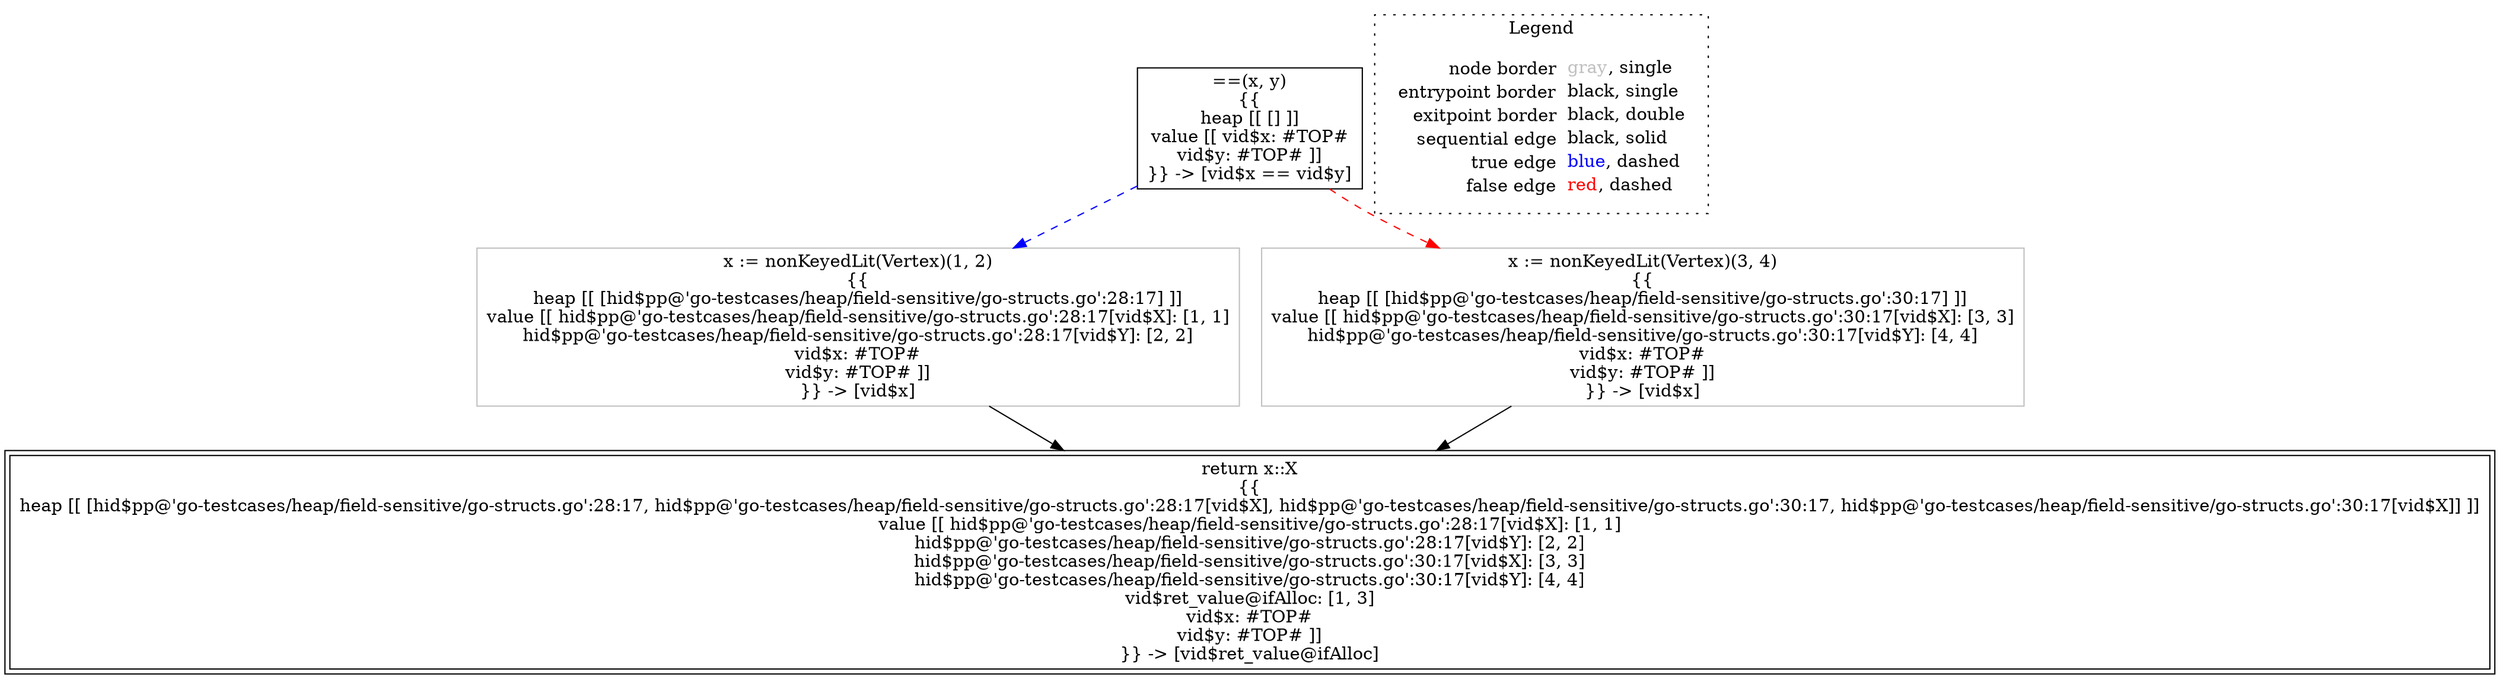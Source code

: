 digraph {
	"node0" [shape="rect",color="black",label=<==(x, y)<BR/>{{<BR/>heap [[ [] ]]<BR/>value [[ vid$x: #TOP#<BR/>vid$y: #TOP# ]]<BR/>}} -&gt; [vid$x == vid$y]>];
	"node1" [shape="rect",color="gray",label=<x := nonKeyedLit(Vertex)(1, 2)<BR/>{{<BR/>heap [[ [hid$pp@'go-testcases/heap/field-sensitive/go-structs.go':28:17] ]]<BR/>value [[ hid$pp@'go-testcases/heap/field-sensitive/go-structs.go':28:17[vid$X]: [1, 1]<BR/>hid$pp@'go-testcases/heap/field-sensitive/go-structs.go':28:17[vid$Y]: [2, 2]<BR/>vid$x: #TOP#<BR/>vid$y: #TOP# ]]<BR/>}} -&gt; [vid$x]>];
	"node2" [shape="rect",color="black",peripheries="2",label=<return x::X<BR/>{{<BR/>heap [[ [hid$pp@'go-testcases/heap/field-sensitive/go-structs.go':28:17, hid$pp@'go-testcases/heap/field-sensitive/go-structs.go':28:17[vid$X], hid$pp@'go-testcases/heap/field-sensitive/go-structs.go':30:17, hid$pp@'go-testcases/heap/field-sensitive/go-structs.go':30:17[vid$X]] ]]<BR/>value [[ hid$pp@'go-testcases/heap/field-sensitive/go-structs.go':28:17[vid$X]: [1, 1]<BR/>hid$pp@'go-testcases/heap/field-sensitive/go-structs.go':28:17[vid$Y]: [2, 2]<BR/>hid$pp@'go-testcases/heap/field-sensitive/go-structs.go':30:17[vid$X]: [3, 3]<BR/>hid$pp@'go-testcases/heap/field-sensitive/go-structs.go':30:17[vid$Y]: [4, 4]<BR/>vid$ret_value@ifAlloc: [1, 3]<BR/>vid$x: #TOP#<BR/>vid$y: #TOP# ]]<BR/>}} -&gt; [vid$ret_value@ifAlloc]>];
	"node3" [shape="rect",color="gray",label=<x := nonKeyedLit(Vertex)(3, 4)<BR/>{{<BR/>heap [[ [hid$pp@'go-testcases/heap/field-sensitive/go-structs.go':30:17] ]]<BR/>value [[ hid$pp@'go-testcases/heap/field-sensitive/go-structs.go':30:17[vid$X]: [3, 3]<BR/>hid$pp@'go-testcases/heap/field-sensitive/go-structs.go':30:17[vid$Y]: [4, 4]<BR/>vid$x: #TOP#<BR/>vid$y: #TOP# ]]<BR/>}} -&gt; [vid$x]>];
	"node1" -> "node2" [color="black"];
	"node0" -> "node1" [color="blue",style="dashed"];
	"node0" -> "node3" [color="red",style="dashed"];
	"node3" -> "node2" [color="black"];
subgraph cluster_legend {
	label="Legend";
	style=dotted;
	node [shape=plaintext];
	"legend" [label=<<table border="0" cellpadding="2" cellspacing="0" cellborder="0"><tr><td align="right">node border&nbsp;</td><td align="left"><font color="gray">gray</font>, single</td></tr><tr><td align="right">entrypoint border&nbsp;</td><td align="left"><font color="black">black</font>, single</td></tr><tr><td align="right">exitpoint border&nbsp;</td><td align="left"><font color="black">black</font>, double</td></tr><tr><td align="right">sequential edge&nbsp;</td><td align="left"><font color="black">black</font>, solid</td></tr><tr><td align="right">true edge&nbsp;</td><td align="left"><font color="blue">blue</font>, dashed</td></tr><tr><td align="right">false edge&nbsp;</td><td align="left"><font color="red">red</font>, dashed</td></tr></table>>];
}

}
